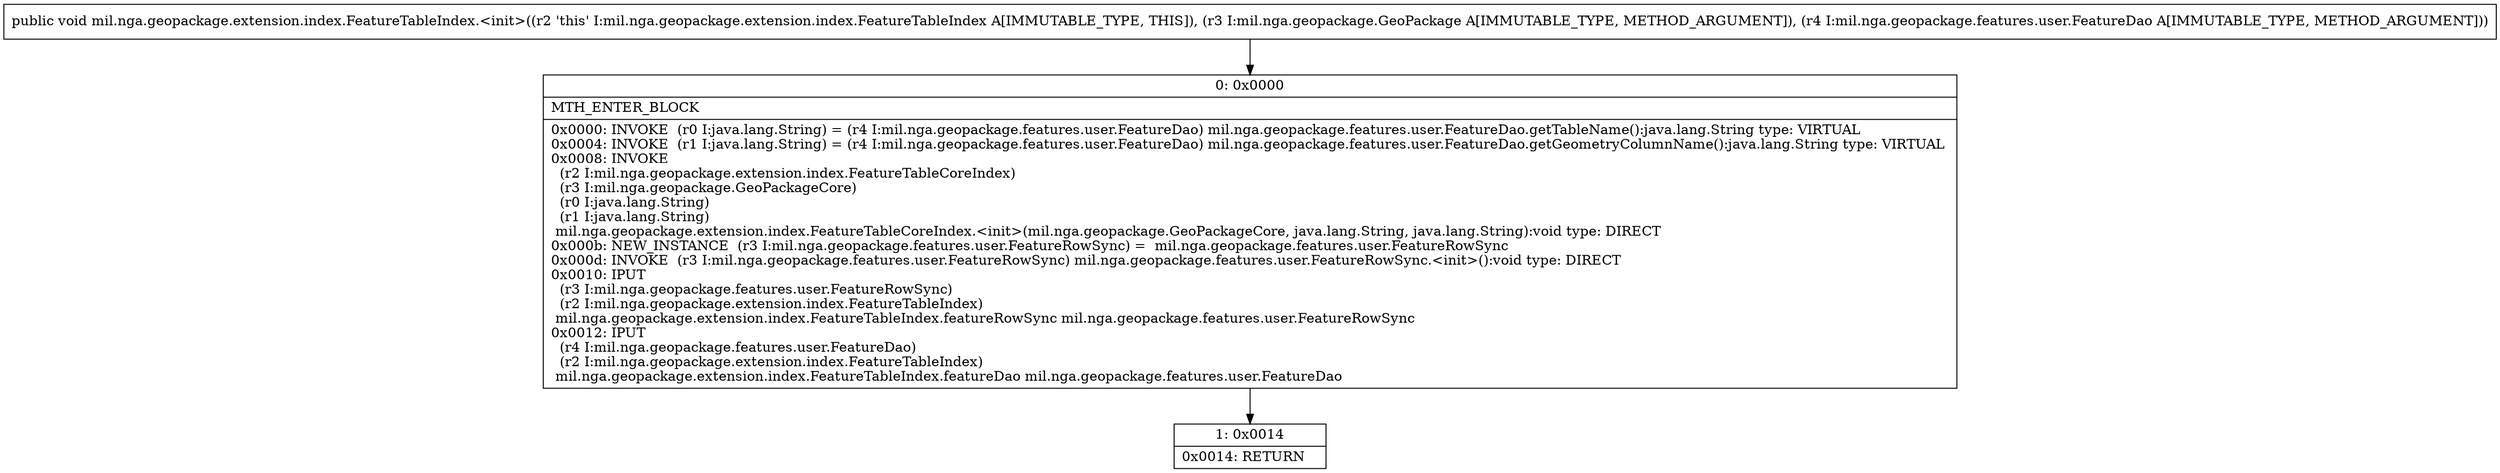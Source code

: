 digraph "CFG formil.nga.geopackage.extension.index.FeatureTableIndex.\<init\>(Lmil\/nga\/geopackage\/GeoPackage;Lmil\/nga\/geopackage\/features\/user\/FeatureDao;)V" {
Node_0 [shape=record,label="{0\:\ 0x0000|MTH_ENTER_BLOCK\l|0x0000: INVOKE  (r0 I:java.lang.String) = (r4 I:mil.nga.geopackage.features.user.FeatureDao) mil.nga.geopackage.features.user.FeatureDao.getTableName():java.lang.String type: VIRTUAL \l0x0004: INVOKE  (r1 I:java.lang.String) = (r4 I:mil.nga.geopackage.features.user.FeatureDao) mil.nga.geopackage.features.user.FeatureDao.getGeometryColumnName():java.lang.String type: VIRTUAL \l0x0008: INVOKE  \l  (r2 I:mil.nga.geopackage.extension.index.FeatureTableCoreIndex)\l  (r3 I:mil.nga.geopackage.GeoPackageCore)\l  (r0 I:java.lang.String)\l  (r1 I:java.lang.String)\l mil.nga.geopackage.extension.index.FeatureTableCoreIndex.\<init\>(mil.nga.geopackage.GeoPackageCore, java.lang.String, java.lang.String):void type: DIRECT \l0x000b: NEW_INSTANCE  (r3 I:mil.nga.geopackage.features.user.FeatureRowSync) =  mil.nga.geopackage.features.user.FeatureRowSync \l0x000d: INVOKE  (r3 I:mil.nga.geopackage.features.user.FeatureRowSync) mil.nga.geopackage.features.user.FeatureRowSync.\<init\>():void type: DIRECT \l0x0010: IPUT  \l  (r3 I:mil.nga.geopackage.features.user.FeatureRowSync)\l  (r2 I:mil.nga.geopackage.extension.index.FeatureTableIndex)\l mil.nga.geopackage.extension.index.FeatureTableIndex.featureRowSync mil.nga.geopackage.features.user.FeatureRowSync \l0x0012: IPUT  \l  (r4 I:mil.nga.geopackage.features.user.FeatureDao)\l  (r2 I:mil.nga.geopackage.extension.index.FeatureTableIndex)\l mil.nga.geopackage.extension.index.FeatureTableIndex.featureDao mil.nga.geopackage.features.user.FeatureDao \l}"];
Node_1 [shape=record,label="{1\:\ 0x0014|0x0014: RETURN   \l}"];
MethodNode[shape=record,label="{public void mil.nga.geopackage.extension.index.FeatureTableIndex.\<init\>((r2 'this' I:mil.nga.geopackage.extension.index.FeatureTableIndex A[IMMUTABLE_TYPE, THIS]), (r3 I:mil.nga.geopackage.GeoPackage A[IMMUTABLE_TYPE, METHOD_ARGUMENT]), (r4 I:mil.nga.geopackage.features.user.FeatureDao A[IMMUTABLE_TYPE, METHOD_ARGUMENT])) }"];
MethodNode -> Node_0;
Node_0 -> Node_1;
}

